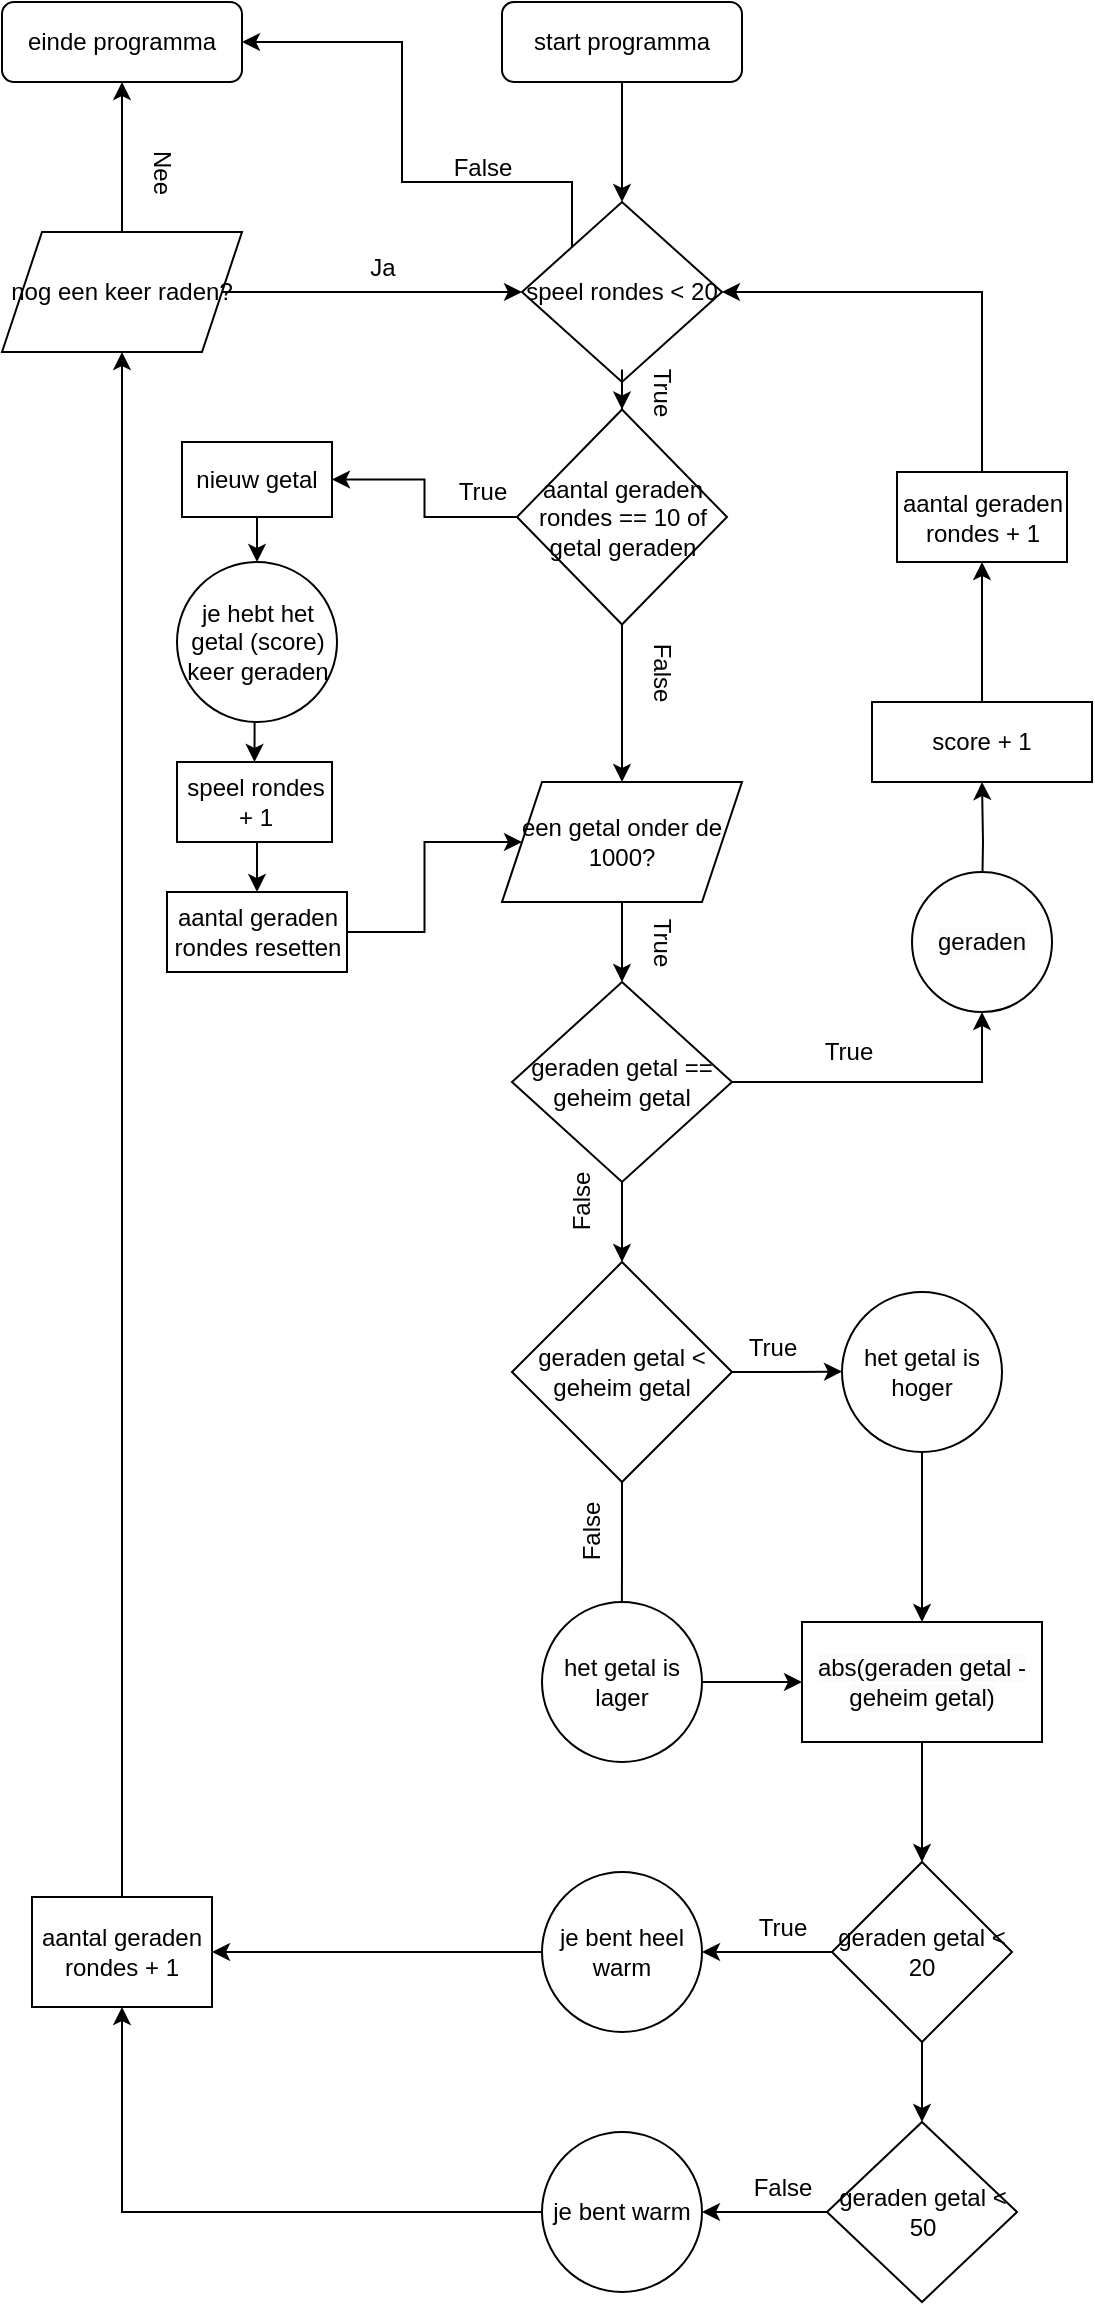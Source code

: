 <mxfile version="25.0.3">
  <diagram name="Pagina-1" id="Vi9DWX728hE7CqJ8r88I">
    <mxGraphModel dx="830" dy="1725" grid="1" gridSize="10" guides="1" tooltips="1" connect="1" arrows="1" fold="1" page="1" pageScale="1" pageWidth="827" pageHeight="1169" math="0" shadow="0">
      <root>
        <mxCell id="0" />
        <mxCell id="1" parent="0" />
        <mxCell id="0Mp-qp49nAD-mxDCAxrq-30" style="edgeStyle=orthogonalEdgeStyle;rounded=0;orthogonalLoop=1;jettySize=auto;html=1;exitX=0.5;exitY=1;exitDx=0;exitDy=0;entryX=0.5;entryY=0;entryDx=0;entryDy=0;" parent="1" source="0Mp-qp49nAD-mxDCAxrq-1" target="0Mp-qp49nAD-mxDCAxrq-29" edge="1">
          <mxGeometry relative="1" as="geometry" />
        </mxCell>
        <mxCell id="0Mp-qp49nAD-mxDCAxrq-1" value="start programma" style="rounded=1;whiteSpace=wrap;html=1;" parent="1" vertex="1">
          <mxGeometry x="380" y="-180" width="120" height="40" as="geometry" />
        </mxCell>
        <mxCell id="0Mp-qp49nAD-mxDCAxrq-5" style="edgeStyle=orthogonalEdgeStyle;rounded=0;orthogonalLoop=1;jettySize=auto;html=1;exitX=0.5;exitY=1;exitDx=0;exitDy=0;entryX=0.5;entryY=0;entryDx=0;entryDy=0;" parent="1" source="0Mp-qp49nAD-mxDCAxrq-2" target="0Mp-qp49nAD-mxDCAxrq-4" edge="1">
          <mxGeometry relative="1" as="geometry" />
        </mxCell>
        <mxCell id="0Mp-qp49nAD-mxDCAxrq-2" value="een getal onder de 1000?" style="shape=parallelogram;perimeter=parallelogramPerimeter;whiteSpace=wrap;html=1;fixedSize=1;" parent="1" vertex="1">
          <mxGeometry x="380" y="210" width="120" height="60" as="geometry" />
        </mxCell>
        <mxCell id="0q0iNm4XIV8c_wjNrYMj-5" style="edgeStyle=orthogonalEdgeStyle;rounded=0;orthogonalLoop=1;jettySize=auto;html=1;exitX=0.5;exitY=1;exitDx=0;exitDy=0;entryX=0.5;entryY=0;entryDx=0;entryDy=0;" parent="1" source="0Mp-qp49nAD-mxDCAxrq-4" target="0Mp-qp49nAD-mxDCAxrq-54" edge="1">
          <mxGeometry relative="1" as="geometry" />
        </mxCell>
        <mxCell id="0q0iNm4XIV8c_wjNrYMj-23" style="edgeStyle=orthogonalEdgeStyle;rounded=0;orthogonalLoop=1;jettySize=auto;html=1;exitX=1;exitY=0.5;exitDx=0;exitDy=0;entryX=0.5;entryY=1;entryDx=0;entryDy=0;" parent="1" source="0Mp-qp49nAD-mxDCAxrq-4" target="0q0iNm4XIV8c_wjNrYMj-22" edge="1">
          <mxGeometry relative="1" as="geometry" />
        </mxCell>
        <mxCell id="0Mp-qp49nAD-mxDCAxrq-4" value="geraden getal == geheim getal" style="rhombus;whiteSpace=wrap;html=1;" parent="1" vertex="1">
          <mxGeometry x="385" y="310" width="110" height="100" as="geometry" />
        </mxCell>
        <mxCell id="0Mp-qp49nAD-mxDCAxrq-6" value="einde programma" style="rounded=1;whiteSpace=wrap;html=1;" parent="1" vertex="1">
          <mxGeometry x="130" y="-180" width="120" height="40" as="geometry" />
        </mxCell>
        <mxCell id="0Mp-qp49nAD-mxDCAxrq-9" value="True" style="text;html=1;align=center;verticalAlign=middle;resizable=0;points=[];autosize=1;strokeColor=none;fillColor=none;" parent="1" vertex="1">
          <mxGeometry x="527.5" y="330" width="50" height="30" as="geometry" />
        </mxCell>
        <mxCell id="0q0iNm4XIV8c_wjNrYMj-17" style="edgeStyle=orthogonalEdgeStyle;rounded=0;orthogonalLoop=1;jettySize=auto;html=1;exitX=0.5;exitY=0;exitDx=0;exitDy=0;entryX=0.5;entryY=1;entryDx=0;entryDy=0;" parent="1" target="QnT2KiwIGmZ0Z-Tedl4z-6" edge="1">
          <mxGeometry relative="1" as="geometry">
            <mxPoint x="620" y="270" as="sourcePoint" />
          </mxGeometry>
        </mxCell>
        <mxCell id="PDHZY7sDQtLJ1hKzqnqk-6" style="edgeStyle=orthogonalEdgeStyle;rounded=0;orthogonalLoop=1;jettySize=auto;html=1;exitX=0.5;exitY=1;exitDx=0;exitDy=0;" parent="1" source="6q9JJo2ONripnRaMFtRy-1" target="0Mp-qp49nAD-mxDCAxrq-2" edge="1">
          <mxGeometry relative="1" as="geometry" />
        </mxCell>
        <mxCell id="0q0iNm4XIV8c_wjNrYMj-62" style="edgeStyle=orthogonalEdgeStyle;rounded=0;orthogonalLoop=1;jettySize=auto;html=1;exitX=0;exitY=0;exitDx=0;exitDy=0;entryX=1;entryY=0.5;entryDx=0;entryDy=0;" parent="1" source="0Mp-qp49nAD-mxDCAxrq-29" target="0Mp-qp49nAD-mxDCAxrq-6" edge="1">
          <mxGeometry relative="1" as="geometry">
            <Array as="points">
              <mxPoint x="415" y="-90" />
              <mxPoint x="330" y="-90" />
              <mxPoint x="330" y="-160" />
            </Array>
          </mxGeometry>
        </mxCell>
        <mxCell id="0Mp-qp49nAD-mxDCAxrq-29" value="speel rondes &amp;lt; 20" style="rhombus;whiteSpace=wrap;html=1;" parent="1" vertex="1">
          <mxGeometry x="390" y="-80" width="100" height="90" as="geometry" />
        </mxCell>
        <mxCell id="0Mp-qp49nAD-mxDCAxrq-47" value="True" style="text;html=1;align=center;verticalAlign=middle;resizable=0;points=[];autosize=1;strokeColor=none;fillColor=none;rotation=90;" parent="1" vertex="1">
          <mxGeometry x="435" y="275" width="50" height="30" as="geometry" />
        </mxCell>
        <mxCell id="0q0iNm4XIV8c_wjNrYMj-6" style="edgeStyle=orthogonalEdgeStyle;rounded=0;orthogonalLoop=1;jettySize=auto;html=1;exitX=0.5;exitY=1;exitDx=0;exitDy=0;" parent="1" source="0Mp-qp49nAD-mxDCAxrq-54" edge="1">
          <mxGeometry relative="1" as="geometry">
            <mxPoint x="439.935" y="630" as="targetPoint" />
          </mxGeometry>
        </mxCell>
        <mxCell id="0q0iNm4XIV8c_wjNrYMj-7" style="edgeStyle=orthogonalEdgeStyle;rounded=0;orthogonalLoop=1;jettySize=auto;html=1;exitX=1;exitY=0.5;exitDx=0;exitDy=0;" parent="1" source="0Mp-qp49nAD-mxDCAxrq-54" edge="1">
          <mxGeometry relative="1" as="geometry">
            <mxPoint x="550.0" y="504.806" as="targetPoint" />
          </mxGeometry>
        </mxCell>
        <mxCell id="0Mp-qp49nAD-mxDCAxrq-54" value="geraden getal &amp;lt; geheim getal" style="rhombus;whiteSpace=wrap;html=1;" parent="1" vertex="1">
          <mxGeometry x="385" y="450" width="110" height="110" as="geometry" />
        </mxCell>
        <mxCell id="0Mp-qp49nAD-mxDCAxrq-71" value="False" style="text;html=1;align=center;verticalAlign=middle;resizable=0;points=[];autosize=1;strokeColor=none;fillColor=none;rotation=-90;" parent="1" vertex="1">
          <mxGeometry x="395" y="405" width="50" height="30" as="geometry" />
        </mxCell>
        <mxCell id="kbjacZDm0LFDy7Dmh8YF-1" style="edgeStyle=orthogonalEdgeStyle;rounded=0;orthogonalLoop=1;jettySize=auto;html=1;exitX=0.5;exitY=1;exitDx=0;exitDy=0;" parent="1" source="0Mp-qp49nAD-mxDCAxrq-29" target="0Mp-qp49nAD-mxDCAxrq-29" edge="1">
          <mxGeometry relative="1" as="geometry" />
        </mxCell>
        <mxCell id="0q0iNm4XIV8c_wjNrYMj-18" style="edgeStyle=orthogonalEdgeStyle;rounded=0;orthogonalLoop=1;jettySize=auto;html=1;exitX=0.5;exitY=0;exitDx=0;exitDy=0;entryX=0.5;entryY=1;entryDx=0;entryDy=0;" parent="1" source="QnT2KiwIGmZ0Z-Tedl4z-6" target="QnT2KiwIGmZ0Z-Tedl4z-7" edge="1">
          <mxGeometry relative="1" as="geometry" />
        </mxCell>
        <mxCell id="QnT2KiwIGmZ0Z-Tedl4z-6" value="score + 1" style="rounded=0;whiteSpace=wrap;html=1;" parent="1" vertex="1">
          <mxGeometry x="565" y="170" width="110" height="40" as="geometry" />
        </mxCell>
        <mxCell id="QnT2KiwIGmZ0Z-Tedl4z-8" style="edgeStyle=orthogonalEdgeStyle;rounded=0;orthogonalLoop=1;jettySize=auto;html=1;exitX=0.5;exitY=0;exitDx=0;exitDy=0;entryX=1;entryY=0.5;entryDx=0;entryDy=0;" parent="1" source="QnT2KiwIGmZ0Z-Tedl4z-7" target="0Mp-qp49nAD-mxDCAxrq-29" edge="1">
          <mxGeometry relative="1" as="geometry" />
        </mxCell>
        <mxCell id="QnT2KiwIGmZ0Z-Tedl4z-7" value="aantal geraden rondes + 1" style="rounded=0;whiteSpace=wrap;html=1;" parent="1" vertex="1">
          <mxGeometry x="577.5" y="55" width="85" height="45" as="geometry" />
        </mxCell>
        <mxCell id="0q0iNm4XIV8c_wjNrYMj-57" style="edgeStyle=orthogonalEdgeStyle;rounded=0;orthogonalLoop=1;jettySize=auto;html=1;exitX=1;exitY=0.5;exitDx=0;exitDy=0;entryX=0;entryY=0.5;entryDx=0;entryDy=0;" parent="1" source="PDHZY7sDQtLJ1hKzqnqk-1" target="0Mp-qp49nAD-mxDCAxrq-29" edge="1">
          <mxGeometry relative="1" as="geometry" />
        </mxCell>
        <mxCell id="0q0iNm4XIV8c_wjNrYMj-60" style="edgeStyle=orthogonalEdgeStyle;rounded=0;orthogonalLoop=1;jettySize=auto;html=1;exitX=0.5;exitY=0;exitDx=0;exitDy=0;entryX=0.5;entryY=1;entryDx=0;entryDy=0;" parent="1" source="PDHZY7sDQtLJ1hKzqnqk-1" target="0Mp-qp49nAD-mxDCAxrq-6" edge="1">
          <mxGeometry relative="1" as="geometry" />
        </mxCell>
        <mxCell id="PDHZY7sDQtLJ1hKzqnqk-1" value="nog een keer raden?" style="shape=parallelogram;perimeter=parallelogramPerimeter;whiteSpace=wrap;html=1;fixedSize=1;" parent="1" vertex="1">
          <mxGeometry x="130" y="-65" width="120" height="60" as="geometry" />
        </mxCell>
        <mxCell id="6q9JJo2ONripnRaMFtRy-2" value="" style="edgeStyle=orthogonalEdgeStyle;rounded=0;orthogonalLoop=1;jettySize=auto;html=1;exitX=0.5;exitY=1;exitDx=0;exitDy=0;" parent="1" source="0Mp-qp49nAD-mxDCAxrq-29" target="6q9JJo2ONripnRaMFtRy-1" edge="1">
          <mxGeometry relative="1" as="geometry">
            <mxPoint x="440" y="10" as="sourcePoint" />
            <mxPoint x="440" y="200" as="targetPoint" />
          </mxGeometry>
        </mxCell>
        <mxCell id="0q0iNm4XIV8c_wjNrYMj-49" value="" style="edgeStyle=orthogonalEdgeStyle;rounded=0;orthogonalLoop=1;jettySize=auto;html=1;" parent="1" source="6q9JJo2ONripnRaMFtRy-1" target="0q0iNm4XIV8c_wjNrYMj-48" edge="1">
          <mxGeometry relative="1" as="geometry" />
        </mxCell>
        <mxCell id="6q9JJo2ONripnRaMFtRy-1" value="aantal geraden rondes == 10 of getal geraden" style="rhombus;whiteSpace=wrap;html=1;" parent="1" vertex="1">
          <mxGeometry x="387.5" y="23.75" width="105" height="107.5" as="geometry" />
        </mxCell>
        <mxCell id="0q0iNm4XIV8c_wjNrYMj-8" value="True" style="text;html=1;align=center;verticalAlign=middle;resizable=0;points=[];autosize=1;strokeColor=none;fillColor=none;" parent="1" vertex="1">
          <mxGeometry x="490" y="478" width="50" height="30" as="geometry" />
        </mxCell>
        <mxCell id="0q0iNm4XIV8c_wjNrYMj-9" value="False" style="text;html=1;align=center;verticalAlign=middle;resizable=0;points=[];autosize=1;strokeColor=none;fillColor=none;rotation=-90;" parent="1" vertex="1">
          <mxGeometry x="400" y="570" width="50" height="30" as="geometry" />
        </mxCell>
        <mxCell id="0q0iNm4XIV8c_wjNrYMj-10" value="True" style="text;html=1;align=center;verticalAlign=middle;resizable=0;points=[];autosize=1;strokeColor=none;fillColor=none;" parent="1" vertex="1">
          <mxGeometry x="345" y="50" width="50" height="30" as="geometry" />
        </mxCell>
        <mxCell id="0q0iNm4XIV8c_wjNrYMj-11" value="False" style="text;html=1;align=center;verticalAlign=middle;resizable=0;points=[];autosize=1;strokeColor=none;fillColor=none;rotation=90;" parent="1" vertex="1">
          <mxGeometry x="435" y="140" width="50" height="30" as="geometry" />
        </mxCell>
        <mxCell id="oTa_rWTv0XmYKS1Rh3RD-2" style="edgeStyle=orthogonalEdgeStyle;rounded=0;orthogonalLoop=1;jettySize=auto;html=1;exitX=0.5;exitY=1;exitDx=0;exitDy=0;entryX=0.5;entryY=0;entryDx=0;entryDy=0;" edge="1" parent="1" source="0q0iNm4XIV8c_wjNrYMj-12" target="oTa_rWTv0XmYKS1Rh3RD-1">
          <mxGeometry relative="1" as="geometry" />
        </mxCell>
        <mxCell id="0q0iNm4XIV8c_wjNrYMj-12" value="speel rondes + 1" style="rounded=0;whiteSpace=wrap;html=1;" parent="1" vertex="1">
          <mxGeometry x="217.5" y="200" width="77.5" height="40" as="geometry" />
        </mxCell>
        <mxCell id="0q0iNm4XIV8c_wjNrYMj-26" style="edgeStyle=orthogonalEdgeStyle;rounded=0;orthogonalLoop=1;jettySize=auto;html=1;exitX=1;exitY=0.5;exitDx=0;exitDy=0;entryX=0;entryY=0.5;entryDx=0;entryDy=0;" parent="1" source="0q0iNm4XIV8c_wjNrYMj-21" edge="1">
          <mxGeometry relative="1" as="geometry">
            <mxPoint x="530" y="660" as="targetPoint" />
          </mxGeometry>
        </mxCell>
        <mxCell id="0q0iNm4XIV8c_wjNrYMj-21" value="het getal is lager" style="ellipse;whiteSpace=wrap;html=1;aspect=fixed;" parent="1" vertex="1">
          <mxGeometry x="400" y="620" width="80" height="80" as="geometry" />
        </mxCell>
        <mxCell id="0q0iNm4XIV8c_wjNrYMj-22" value="&lt;meta charset=&quot;utf-8&quot;&gt;&lt;span style=&quot;color: rgb(0, 0, 0); font-family: Helvetica; font-size: 12px; font-style: normal; font-variant-ligatures: normal; font-variant-caps: normal; font-weight: 400; letter-spacing: normal; orphans: 2; text-align: center; text-indent: 0px; text-transform: none; widows: 2; word-spacing: 0px; -webkit-text-stroke-width: 0px; white-space: normal; background-color: rgb(251, 251, 251); text-decoration-thickness: initial; text-decoration-style: initial; text-decoration-color: initial; display: inline !important; float: none;&quot;&gt;geraden&lt;/span&gt;" style="ellipse;whiteSpace=wrap;html=1;aspect=fixed;" parent="1" vertex="1">
          <mxGeometry x="585" y="255" width="70" height="70" as="geometry" />
        </mxCell>
        <mxCell id="0q0iNm4XIV8c_wjNrYMj-25" style="edgeStyle=orthogonalEdgeStyle;rounded=0;orthogonalLoop=1;jettySize=auto;html=1;exitX=0.5;exitY=1;exitDx=0;exitDy=0;entryX=0.5;entryY=0;entryDx=0;entryDy=0;" parent="1" source="0q0iNm4XIV8c_wjNrYMj-24" target="0q0iNm4XIV8c_wjNrYMj-41" edge="1">
          <mxGeometry relative="1" as="geometry">
            <mxPoint x="590" y="602.5" as="targetPoint" />
          </mxGeometry>
        </mxCell>
        <mxCell id="0q0iNm4XIV8c_wjNrYMj-24" value="het getal is hoger" style="ellipse;whiteSpace=wrap;html=1;aspect=fixed;" parent="1" vertex="1">
          <mxGeometry x="550" y="465" width="80" height="80" as="geometry" />
        </mxCell>
        <mxCell id="0q0iNm4XIV8c_wjNrYMj-30" value="" style="edgeStyle=orthogonalEdgeStyle;rounded=0;orthogonalLoop=1;jettySize=auto;html=1;" parent="1" source="0q0iNm4XIV8c_wjNrYMj-27" target="0q0iNm4XIV8c_wjNrYMj-29" edge="1">
          <mxGeometry relative="1" as="geometry" />
        </mxCell>
        <mxCell id="0q0iNm4XIV8c_wjNrYMj-32" value="" style="edgeStyle=orthogonalEdgeStyle;rounded=0;orthogonalLoop=1;jettySize=auto;html=1;" parent="1" source="0q0iNm4XIV8c_wjNrYMj-27" target="0q0iNm4XIV8c_wjNrYMj-31" edge="1">
          <mxGeometry relative="1" as="geometry" />
        </mxCell>
        <mxCell id="0q0iNm4XIV8c_wjNrYMj-27" value="geraden getal &amp;lt; 20" style="rhombus;whiteSpace=wrap;html=1;" parent="1" vertex="1">
          <mxGeometry x="545" y="750" width="90" height="90" as="geometry" />
        </mxCell>
        <mxCell id="0q0iNm4XIV8c_wjNrYMj-34" value="" style="edgeStyle=orthogonalEdgeStyle;rounded=0;orthogonalLoop=1;jettySize=auto;html=1;" parent="1" source="0q0iNm4XIV8c_wjNrYMj-29" target="0q0iNm4XIV8c_wjNrYMj-33" edge="1">
          <mxGeometry relative="1" as="geometry" />
        </mxCell>
        <mxCell id="0q0iNm4XIV8c_wjNrYMj-29" value="geraden getal &amp;lt; 50" style="rhombus;whiteSpace=wrap;html=1;" parent="1" vertex="1">
          <mxGeometry x="542.5" y="880" width="95" height="90" as="geometry" />
        </mxCell>
        <mxCell id="0q0iNm4XIV8c_wjNrYMj-39" value="" style="edgeStyle=orthogonalEdgeStyle;rounded=0;orthogonalLoop=1;jettySize=auto;html=1;" parent="1" source="0q0iNm4XIV8c_wjNrYMj-31" target="0q0iNm4XIV8c_wjNrYMj-38" edge="1">
          <mxGeometry relative="1" as="geometry" />
        </mxCell>
        <mxCell id="0q0iNm4XIV8c_wjNrYMj-31" value="je bent heel warm" style="ellipse;whiteSpace=wrap;html=1;" parent="1" vertex="1">
          <mxGeometry x="400" y="755" width="80" height="80" as="geometry" />
        </mxCell>
        <mxCell id="0q0iNm4XIV8c_wjNrYMj-40" style="edgeStyle=orthogonalEdgeStyle;rounded=0;orthogonalLoop=1;jettySize=auto;html=1;exitX=0;exitY=0.5;exitDx=0;exitDy=0;entryX=0.5;entryY=1;entryDx=0;entryDy=0;" parent="1" source="0q0iNm4XIV8c_wjNrYMj-33" target="0q0iNm4XIV8c_wjNrYMj-38" edge="1">
          <mxGeometry relative="1" as="geometry" />
        </mxCell>
        <mxCell id="0q0iNm4XIV8c_wjNrYMj-33" value="je bent warm" style="ellipse;whiteSpace=wrap;html=1;" parent="1" vertex="1">
          <mxGeometry x="400" y="885" width="80" height="80" as="geometry" />
        </mxCell>
        <mxCell id="0q0iNm4XIV8c_wjNrYMj-54" style="edgeStyle=orthogonalEdgeStyle;rounded=0;orthogonalLoop=1;jettySize=auto;html=1;exitX=0.5;exitY=0;exitDx=0;exitDy=0;" parent="1" source="0q0iNm4XIV8c_wjNrYMj-38" target="PDHZY7sDQtLJ1hKzqnqk-1" edge="1">
          <mxGeometry relative="1" as="geometry" />
        </mxCell>
        <mxCell id="0q0iNm4XIV8c_wjNrYMj-38" value="aantal geraden rondes + 1" style="whiteSpace=wrap;html=1;" parent="1" vertex="1">
          <mxGeometry x="145" y="767.5" width="90" height="55" as="geometry" />
        </mxCell>
        <mxCell id="0q0iNm4XIV8c_wjNrYMj-42" style="edgeStyle=orthogonalEdgeStyle;rounded=0;orthogonalLoop=1;jettySize=auto;html=1;exitX=0.5;exitY=1;exitDx=0;exitDy=0;entryX=0.5;entryY=0;entryDx=0;entryDy=0;" parent="1" source="0q0iNm4XIV8c_wjNrYMj-41" target="0q0iNm4XIV8c_wjNrYMj-27" edge="1">
          <mxGeometry relative="1" as="geometry" />
        </mxCell>
        <mxCell id="0q0iNm4XIV8c_wjNrYMj-41" value="&lt;meta charset=&quot;utf-8&quot;&gt;&lt;span style=&quot;color: rgb(0, 0, 0); font-family: Helvetica; font-size: 12px; font-style: normal; font-variant-ligatures: normal; font-variant-caps: normal; font-weight: 400; letter-spacing: normal; orphans: 2; text-align: center; text-indent: 0px; text-transform: none; widows: 2; word-spacing: 0px; -webkit-text-stroke-width: 0px; white-space: normal; background-color: rgb(251, 251, 251); text-decoration-thickness: initial; text-decoration-style: initial; text-decoration-color: initial; display: inline !important; float: none;&quot;&gt;abs(geraden getal - geheim getal)&lt;/span&gt;" style="rounded=0;whiteSpace=wrap;html=1;" parent="1" vertex="1">
          <mxGeometry x="530" y="630" width="120" height="60" as="geometry" />
        </mxCell>
        <mxCell id="0q0iNm4XIV8c_wjNrYMj-52" value="" style="edgeStyle=orthogonalEdgeStyle;rounded=0;orthogonalLoop=1;jettySize=auto;html=1;" parent="1" source="0q0iNm4XIV8c_wjNrYMj-48" target="0q0iNm4XIV8c_wjNrYMj-51" edge="1">
          <mxGeometry relative="1" as="geometry" />
        </mxCell>
        <mxCell id="0q0iNm4XIV8c_wjNrYMj-48" value="nieuw getal" style="whiteSpace=wrap;html=1;" parent="1" vertex="1">
          <mxGeometry x="220" y="40" width="75" height="37.5" as="geometry" />
        </mxCell>
        <mxCell id="0q0iNm4XIV8c_wjNrYMj-53" style="edgeStyle=orthogonalEdgeStyle;rounded=0;orthogonalLoop=1;jettySize=auto;html=1;exitX=0.5;exitY=1;exitDx=0;exitDy=0;entryX=0.5;entryY=0;entryDx=0;entryDy=0;" parent="1" source="0q0iNm4XIV8c_wjNrYMj-51" target="0q0iNm4XIV8c_wjNrYMj-12" edge="1">
          <mxGeometry relative="1" as="geometry" />
        </mxCell>
        <mxCell id="0q0iNm4XIV8c_wjNrYMj-51" value="je hebt het getal (score) keer geraden" style="ellipse;whiteSpace=wrap;html=1;" parent="1" vertex="1">
          <mxGeometry x="217.5" y="100" width="80" height="80" as="geometry" />
        </mxCell>
        <mxCell id="0q0iNm4XIV8c_wjNrYMj-55" value="True" style="text;html=1;align=center;verticalAlign=middle;resizable=0;points=[];autosize=1;strokeColor=none;fillColor=none;" parent="1" vertex="1">
          <mxGeometry x="495" y="768" width="50" height="30" as="geometry" />
        </mxCell>
        <mxCell id="0q0iNm4XIV8c_wjNrYMj-56" value="False" style="text;html=1;align=center;verticalAlign=middle;resizable=0;points=[];autosize=1;strokeColor=none;fillColor=none;" parent="1" vertex="1">
          <mxGeometry x="495" y="898" width="50" height="30" as="geometry" />
        </mxCell>
        <mxCell id="0q0iNm4XIV8c_wjNrYMj-59" value="Ja" style="text;html=1;align=center;verticalAlign=middle;resizable=0;points=[];autosize=1;strokeColor=none;fillColor=none;" parent="1" vertex="1">
          <mxGeometry x="300" y="-62" width="40" height="30" as="geometry" />
        </mxCell>
        <mxCell id="0q0iNm4XIV8c_wjNrYMj-61" value="Nee" style="text;html=1;align=center;verticalAlign=middle;resizable=0;points=[];autosize=1;strokeColor=none;fillColor=none;rotation=90;" parent="1" vertex="1">
          <mxGeometry x="185" y="-110" width="50" height="30" as="geometry" />
        </mxCell>
        <mxCell id="0q0iNm4XIV8c_wjNrYMj-63" value="False" style="text;html=1;align=center;verticalAlign=middle;resizable=0;points=[];autosize=1;strokeColor=none;fillColor=none;" parent="1" vertex="1">
          <mxGeometry x="345" y="-112" width="50" height="30" as="geometry" />
        </mxCell>
        <mxCell id="0q0iNm4XIV8c_wjNrYMj-64" value="True" style="text;html=1;align=center;verticalAlign=middle;resizable=0;points=[];autosize=1;strokeColor=none;fillColor=none;rotation=90;" parent="1" vertex="1">
          <mxGeometry x="435" width="50" height="30" as="geometry" />
        </mxCell>
        <mxCell id="oTa_rWTv0XmYKS1Rh3RD-4" style="edgeStyle=orthogonalEdgeStyle;rounded=0;orthogonalLoop=1;jettySize=auto;html=1;exitX=1;exitY=0.5;exitDx=0;exitDy=0;entryX=0;entryY=0.5;entryDx=0;entryDy=0;" edge="1" parent="1" source="oTa_rWTv0XmYKS1Rh3RD-1" target="0Mp-qp49nAD-mxDCAxrq-2">
          <mxGeometry relative="1" as="geometry" />
        </mxCell>
        <mxCell id="oTa_rWTv0XmYKS1Rh3RD-1" value="aantal geraden rondes resetten" style="rounded=0;whiteSpace=wrap;html=1;" vertex="1" parent="1">
          <mxGeometry x="212.5" y="265" width="90" height="40" as="geometry" />
        </mxCell>
      </root>
    </mxGraphModel>
  </diagram>
</mxfile>
